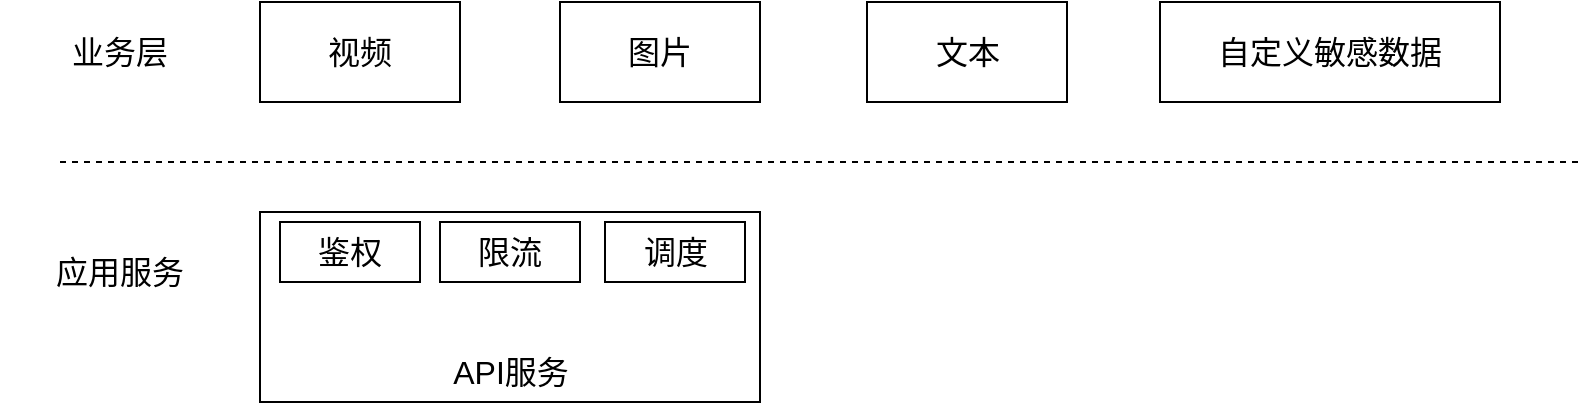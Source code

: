 <mxfile version="16.4.3" type="github">
  <diagram id="Qf_SSEUcFMMQoYUoq2cr" name="第 1 页">
    <mxGraphModel dx="1523" dy="580" grid="1" gridSize="10" guides="1" tooltips="1" connect="1" arrows="1" fold="1" page="1" pageScale="1" pageWidth="827" pageHeight="1169" math="0" shadow="0">
      <root>
        <mxCell id="0" />
        <mxCell id="1" parent="0" />
        <mxCell id="lrzS3bTeTTmlarJL5z3p-1" value="视频" style="rounded=0;whiteSpace=wrap;html=1;fontSize=16;" parent="1" vertex="1">
          <mxGeometry x="70" y="170" width="100" height="50" as="geometry" />
        </mxCell>
        <mxCell id="lrzS3bTeTTmlarJL5z3p-2" value="图片" style="rounded=0;whiteSpace=wrap;html=1;fontSize=16;" parent="1" vertex="1">
          <mxGeometry x="220" y="170" width="100" height="50" as="geometry" />
        </mxCell>
        <mxCell id="lrzS3bTeTTmlarJL5z3p-3" value="文本" style="rounded=0;whiteSpace=wrap;html=1;fontSize=16;" parent="1" vertex="1">
          <mxGeometry x="373.5" y="170" width="100" height="50" as="geometry" />
        </mxCell>
        <mxCell id="lrzS3bTeTTmlarJL5z3p-4" value="自定义敏感数据" style="rounded=0;whiteSpace=wrap;html=1;fontSize=16;" parent="1" vertex="1">
          <mxGeometry x="520" y="170" width="170" height="50" as="geometry" />
        </mxCell>
        <mxCell id="lrzS3bTeTTmlarJL5z3p-5" value="业务层" style="text;html=1;strokeColor=none;fillColor=none;align=center;verticalAlign=middle;whiteSpace=wrap;rounded=0;fontSize=16;" parent="1" vertex="1">
          <mxGeometry x="-30" y="180" width="60" height="30" as="geometry" />
        </mxCell>
        <mxCell id="lrzS3bTeTTmlarJL5z3p-6" value="应用服务" style="text;html=1;strokeColor=none;fillColor=none;align=center;verticalAlign=middle;whiteSpace=wrap;rounded=0;fontSize=16;" parent="1" vertex="1">
          <mxGeometry x="-60" y="290" width="120" height="30" as="geometry" />
        </mxCell>
        <mxCell id="lrzS3bTeTTmlarJL5z3p-7" value="" style="endArrow=none;dashed=1;html=1;rounded=0;fontSize=16;" parent="1" edge="1">
          <mxGeometry width="50" height="50" relative="1" as="geometry">
            <mxPoint x="-30" y="250" as="sourcePoint" />
            <mxPoint x="730" y="250" as="targetPoint" />
          </mxGeometry>
        </mxCell>
        <mxCell id="lrzS3bTeTTmlarJL5z3p-8" value="" style="rounded=0;whiteSpace=wrap;html=1;fontSize=16;" parent="1" vertex="1">
          <mxGeometry x="70" y="275" width="250" height="95" as="geometry" />
        </mxCell>
        <mxCell id="lrzS3bTeTTmlarJL5z3p-9" value="API服务" style="text;html=1;strokeColor=none;fillColor=none;align=center;verticalAlign=middle;whiteSpace=wrap;rounded=0;fontSize=16;" parent="1" vertex="1">
          <mxGeometry x="147.5" y="340" width="95" height="30" as="geometry" />
        </mxCell>
        <mxCell id="lrzS3bTeTTmlarJL5z3p-10" value="鉴权" style="rounded=0;whiteSpace=wrap;html=1;fontSize=16;" parent="1" vertex="1">
          <mxGeometry x="80" y="280" width="70" height="30" as="geometry" />
        </mxCell>
        <mxCell id="lrzS3bTeTTmlarJL5z3p-11" value="限流" style="rounded=0;whiteSpace=wrap;html=1;fontSize=16;" parent="1" vertex="1">
          <mxGeometry x="160" y="280" width="70" height="30" as="geometry" />
        </mxCell>
        <mxCell id="lrzS3bTeTTmlarJL5z3p-12" value="调度" style="rounded=0;whiteSpace=wrap;html=1;fontSize=16;" parent="1" vertex="1">
          <mxGeometry x="242.5" y="280" width="70" height="30" as="geometry" />
        </mxCell>
      </root>
    </mxGraphModel>
  </diagram>
</mxfile>
